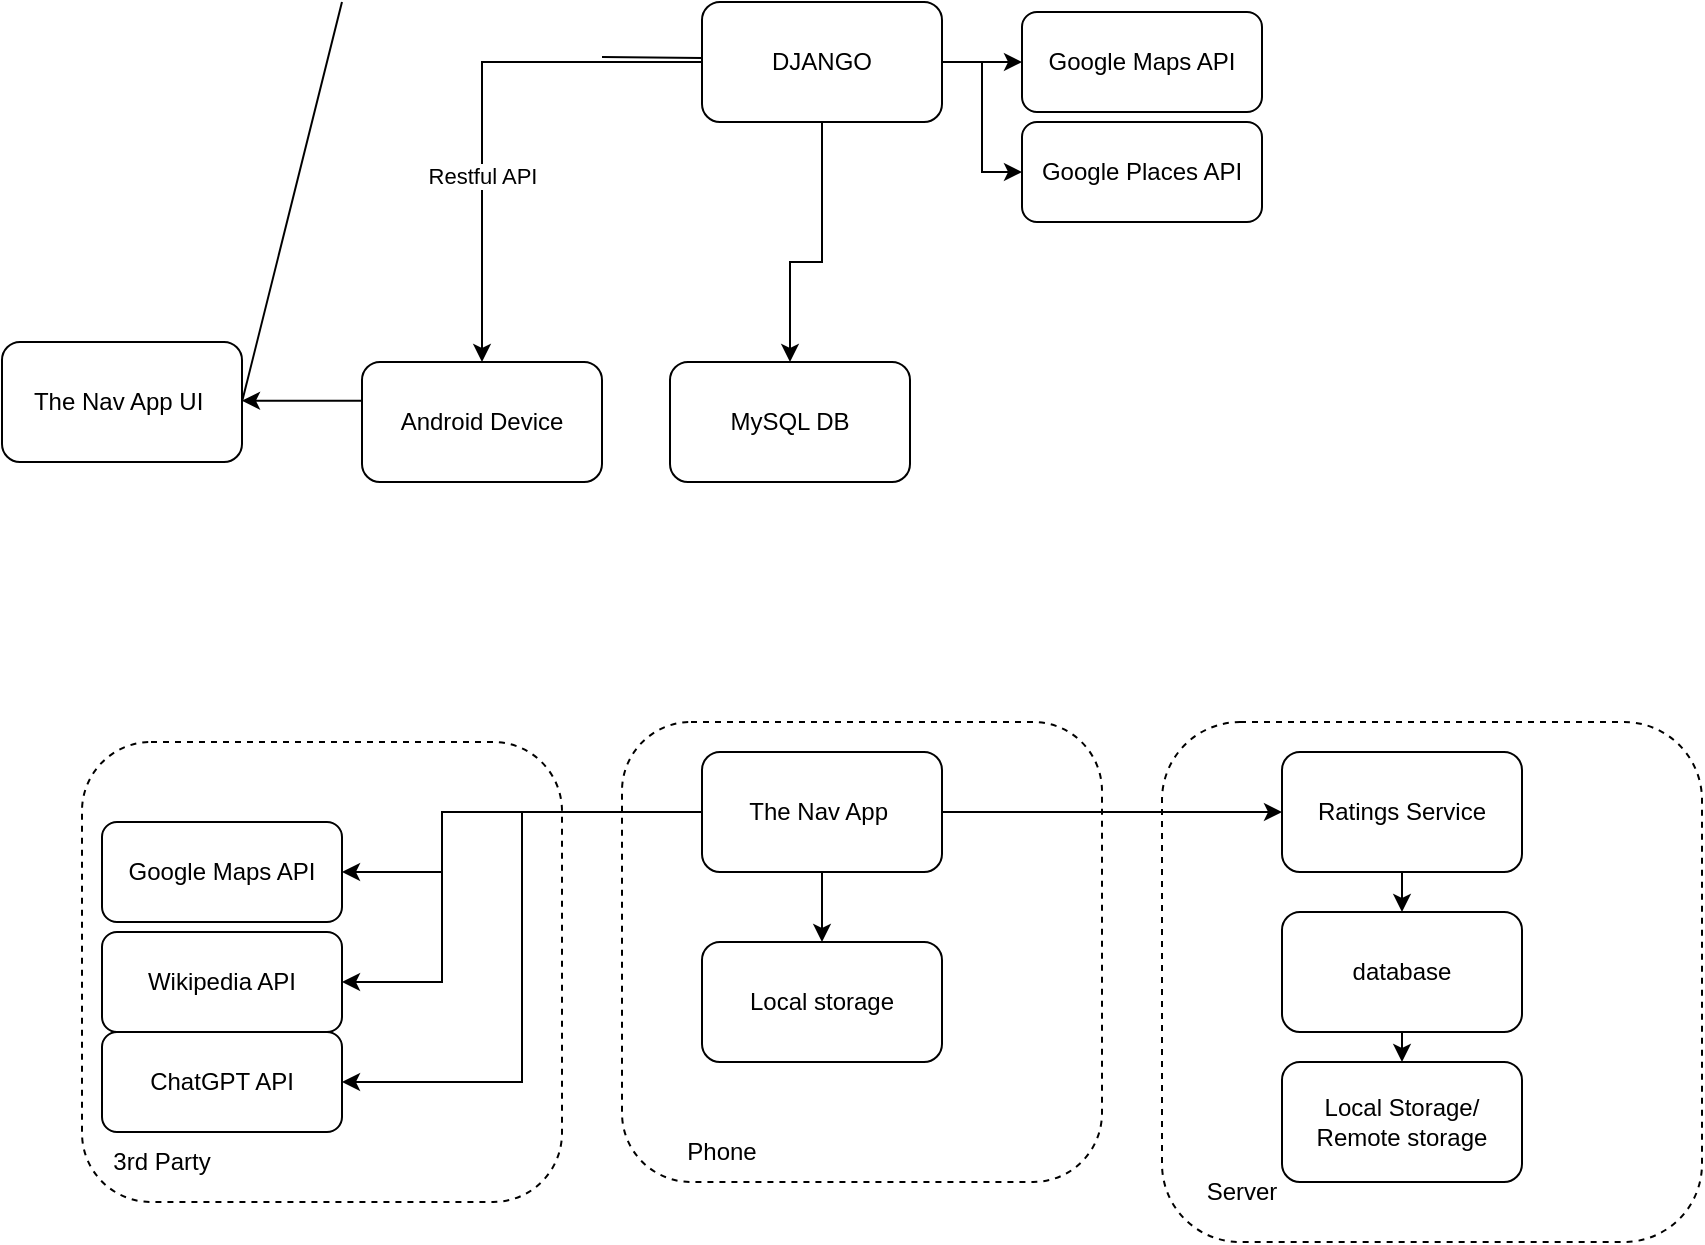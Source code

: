 <mxfile version="24.2.3" type="github">
  <diagram name="Page-1" id="iQ-f1n1S-eII0uBjh4Ej">
    <mxGraphModel dx="826" dy="509" grid="1" gridSize="10" guides="1" tooltips="1" connect="1" arrows="1" fold="1" page="1" pageScale="1" pageWidth="827" pageHeight="1169" math="0" shadow="0">
      <root>
        <mxCell id="0" />
        <mxCell id="1" parent="0" />
        <mxCell id="1hQDSbl47C3tJXMOemWi-35" value="" style="rounded=1;whiteSpace=wrap;html=1;gradientColor=none;fillColor=none;dashed=1;" vertex="1" parent="1">
          <mxGeometry x="330" y="510" width="240" height="230" as="geometry" />
        </mxCell>
        <mxCell id="1hQDSbl47C3tJXMOemWi-34" value="" style="rounded=1;whiteSpace=wrap;html=1;gradientColor=none;fillColor=none;dashed=1;" vertex="1" parent="1">
          <mxGeometry x="60" y="520" width="240" height="230" as="geometry" />
        </mxCell>
        <mxCell id="RWLqJa5GcGEu1y-GDK2T-1" value="The Nav App UI&amp;nbsp;" style="rounded=1;whiteSpace=wrap;html=1;" parent="1" vertex="1">
          <mxGeometry x="20" y="320" width="120" height="60" as="geometry" />
        </mxCell>
        <mxCell id="RWLqJa5GcGEu1y-GDK2T-5" value="Google Places API" style="rounded=1;whiteSpace=wrap;html=1;" parent="1" vertex="1">
          <mxGeometry x="530" y="210" width="120" height="50" as="geometry" />
        </mxCell>
        <mxCell id="RWLqJa5GcGEu1y-GDK2T-7" value="Android Device" style="rounded=1;whiteSpace=wrap;html=1;" parent="1" vertex="1">
          <mxGeometry x="200" y="330" width="120" height="60" as="geometry" />
        </mxCell>
        <mxCell id="RWLqJa5GcGEu1y-GDK2T-8" value="Google Maps API" style="rounded=1;whiteSpace=wrap;html=1;" parent="1" vertex="1">
          <mxGeometry x="530" y="155" width="120" height="50" as="geometry" />
        </mxCell>
        <mxCell id="1hQDSbl47C3tJXMOemWi-1" value="MySQL DB" style="rounded=1;whiteSpace=wrap;html=1;" vertex="1" parent="1">
          <mxGeometry x="354" y="330" width="120" height="60" as="geometry" />
        </mxCell>
        <mxCell id="1hQDSbl47C3tJXMOemWi-52" style="edgeStyle=orthogonalEdgeStyle;rounded=0;orthogonalLoop=1;jettySize=auto;html=1;" edge="1" parent="1" source="1hQDSbl47C3tJXMOemWi-12" target="RWLqJa5GcGEu1y-GDK2T-7">
          <mxGeometry relative="1" as="geometry" />
        </mxCell>
        <mxCell id="1hQDSbl47C3tJXMOemWi-53" value="Restful API" style="edgeLabel;html=1;align=center;verticalAlign=middle;resizable=0;points=[];" vertex="1" connectable="0" parent="1hQDSbl47C3tJXMOemWi-52">
          <mxGeometry x="0.279" relative="1" as="geometry">
            <mxPoint as="offset" />
          </mxGeometry>
        </mxCell>
        <mxCell id="1hQDSbl47C3tJXMOemWi-54" style="edgeStyle=orthogonalEdgeStyle;rounded=0;orthogonalLoop=1;jettySize=auto;html=1;" edge="1" parent="1" source="1hQDSbl47C3tJXMOemWi-12" target="1hQDSbl47C3tJXMOemWi-1">
          <mxGeometry relative="1" as="geometry">
            <Array as="points">
              <mxPoint x="430" y="280" />
            </Array>
          </mxGeometry>
        </mxCell>
        <mxCell id="1hQDSbl47C3tJXMOemWi-55" style="edgeStyle=orthogonalEdgeStyle;rounded=0;orthogonalLoop=1;jettySize=auto;html=1;" edge="1" parent="1" source="1hQDSbl47C3tJXMOemWi-12" target="RWLqJa5GcGEu1y-GDK2T-8">
          <mxGeometry relative="1" as="geometry" />
        </mxCell>
        <mxCell id="1hQDSbl47C3tJXMOemWi-56" style="edgeStyle=orthogonalEdgeStyle;rounded=0;orthogonalLoop=1;jettySize=auto;html=1;entryX=0;entryY=0.5;entryDx=0;entryDy=0;" edge="1" parent="1" source="1hQDSbl47C3tJXMOemWi-12" target="RWLqJa5GcGEu1y-GDK2T-5">
          <mxGeometry relative="1" as="geometry" />
        </mxCell>
        <mxCell id="1hQDSbl47C3tJXMOemWi-12" value="DJANGO" style="rounded=1;whiteSpace=wrap;html=1;" vertex="1" parent="1">
          <mxGeometry x="370" y="150" width="120" height="60" as="geometry" />
        </mxCell>
        <mxCell id="1hQDSbl47C3tJXMOemWi-30" style="edgeStyle=orthogonalEdgeStyle;rounded=0;orthogonalLoop=1;jettySize=auto;html=1;entryX=1;entryY=0.5;entryDx=0;entryDy=0;" edge="1" parent="1" target="1hQDSbl47C3tJXMOemWi-28">
          <mxGeometry relative="1" as="geometry">
            <mxPoint x="330.0" y="555.003" as="sourcePoint" />
            <mxPoint x="150" y="585.003" as="targetPoint" />
            <Array as="points">
              <mxPoint x="240" y="555" />
              <mxPoint x="240" y="585" />
            </Array>
          </mxGeometry>
        </mxCell>
        <mxCell id="1hQDSbl47C3tJXMOemWi-17" value="" style="endArrow=none;html=1;rounded=0;entryX=0;entryY=0.5;entryDx=0;entryDy=0;exitX=1;exitY=0.5;exitDx=0;exitDy=0;" edge="1" parent="1" source="RWLqJa5GcGEu1y-GDK2T-1">
          <mxGeometry width="50" height="50" relative="1" as="geometry">
            <mxPoint x="140" y="200" as="sourcePoint" />
            <mxPoint x="190" y="150" as="targetPoint" />
          </mxGeometry>
        </mxCell>
        <mxCell id="1hQDSbl47C3tJXMOemWi-33" style="edgeStyle=orthogonalEdgeStyle;rounded=0;orthogonalLoop=1;jettySize=auto;html=1;exitX=0;exitY=0.5;exitDx=0;exitDy=0;" edge="1" parent="1" source="1hQDSbl47C3tJXMOemWi-27" target="1hQDSbl47C3tJXMOemWi-32">
          <mxGeometry relative="1" as="geometry">
            <mxPoint x="370.0" y="620.003" as="sourcePoint" />
            <mxPoint x="129.957" y="679.96" as="targetPoint" />
            <Array as="points">
              <mxPoint x="240" y="555" />
              <mxPoint x="240" y="640" />
            </Array>
          </mxGeometry>
        </mxCell>
        <mxCell id="1hQDSbl47C3tJXMOemWi-19" value="" style="endArrow=none;html=1;rounded=0;" edge="1" parent="1">
          <mxGeometry width="50" height="50" relative="1" as="geometry">
            <mxPoint x="320" y="177.5" as="sourcePoint" />
            <mxPoint x="370" y="178" as="targetPoint" />
          </mxGeometry>
        </mxCell>
        <mxCell id="1hQDSbl47C3tJXMOemWi-37" style="edgeStyle=orthogonalEdgeStyle;rounded=0;orthogonalLoop=1;jettySize=auto;html=1;" edge="1" parent="1" source="1hQDSbl47C3tJXMOemWi-27" target="1hQDSbl47C3tJXMOemWi-36">
          <mxGeometry relative="1" as="geometry" />
        </mxCell>
        <mxCell id="1hQDSbl47C3tJXMOemWi-41" style="edgeStyle=orthogonalEdgeStyle;rounded=0;orthogonalLoop=1;jettySize=auto;html=1;entryX=1;entryY=0.5;entryDx=0;entryDy=0;" edge="1" parent="1" source="1hQDSbl47C3tJXMOemWi-27" target="1hQDSbl47C3tJXMOemWi-40">
          <mxGeometry relative="1" as="geometry" />
        </mxCell>
        <mxCell id="1hQDSbl47C3tJXMOemWi-45" style="edgeStyle=orthogonalEdgeStyle;rounded=0;orthogonalLoop=1;jettySize=auto;html=1;" edge="1" parent="1" source="1hQDSbl47C3tJXMOemWi-27" target="1hQDSbl47C3tJXMOemWi-44">
          <mxGeometry relative="1" as="geometry" />
        </mxCell>
        <mxCell id="1hQDSbl47C3tJXMOemWi-27" value="The Nav App&amp;nbsp;" style="rounded=1;whiteSpace=wrap;html=1;" vertex="1" parent="1">
          <mxGeometry x="370" y="525" width="120" height="60" as="geometry" />
        </mxCell>
        <mxCell id="1hQDSbl47C3tJXMOemWi-28" value="Google Maps API" style="rounded=1;whiteSpace=wrap;html=1;" vertex="1" parent="1">
          <mxGeometry x="70" y="560" width="120" height="50" as="geometry" />
        </mxCell>
        <mxCell id="1hQDSbl47C3tJXMOemWi-32" value="Wikipedia API" style="rounded=1;whiteSpace=wrap;html=1;" vertex="1" parent="1">
          <mxGeometry x="70" y="615" width="120" height="50" as="geometry" />
        </mxCell>
        <mxCell id="1hQDSbl47C3tJXMOemWi-36" value="Local storage" style="rounded=1;whiteSpace=wrap;html=1;" vertex="1" parent="1">
          <mxGeometry x="370" y="620" width="120" height="60" as="geometry" />
        </mxCell>
        <mxCell id="1hQDSbl47C3tJXMOemWi-38" value="3rd Party" style="text;html=1;align=center;verticalAlign=middle;whiteSpace=wrap;rounded=0;" vertex="1" parent="1">
          <mxGeometry x="70" y="715" width="60" height="30" as="geometry" />
        </mxCell>
        <mxCell id="1hQDSbl47C3tJXMOemWi-39" value="Phone" style="text;html=1;align=center;verticalAlign=middle;whiteSpace=wrap;rounded=0;" vertex="1" parent="1">
          <mxGeometry x="350" y="710" width="60" height="30" as="geometry" />
        </mxCell>
        <mxCell id="1hQDSbl47C3tJXMOemWi-40" value="ChatGPT API" style="rounded=1;whiteSpace=wrap;html=1;" vertex="1" parent="1">
          <mxGeometry x="70" y="665" width="120" height="50" as="geometry" />
        </mxCell>
        <mxCell id="1hQDSbl47C3tJXMOemWi-42" value="" style="rounded=1;whiteSpace=wrap;html=1;gradientColor=none;fillColor=none;dashed=1;" vertex="1" parent="1">
          <mxGeometry x="600" y="510" width="270" height="260" as="geometry" />
        </mxCell>
        <mxCell id="1hQDSbl47C3tJXMOemWi-43" value="Server" style="text;html=1;align=center;verticalAlign=middle;whiteSpace=wrap;rounded=0;" vertex="1" parent="1">
          <mxGeometry x="610" y="730" width="60" height="30" as="geometry" />
        </mxCell>
        <mxCell id="1hQDSbl47C3tJXMOemWi-48" style="edgeStyle=orthogonalEdgeStyle;rounded=0;orthogonalLoop=1;jettySize=auto;html=1;exitX=0.5;exitY=1;exitDx=0;exitDy=0;entryX=0.5;entryY=0;entryDx=0;entryDy=0;" edge="1" parent="1" source="1hQDSbl47C3tJXMOemWi-44" target="1hQDSbl47C3tJXMOemWi-46">
          <mxGeometry relative="1" as="geometry" />
        </mxCell>
        <mxCell id="1hQDSbl47C3tJXMOemWi-44" value="Ratings Service" style="rounded=1;whiteSpace=wrap;html=1;" vertex="1" parent="1">
          <mxGeometry x="660" y="525" width="120" height="60" as="geometry" />
        </mxCell>
        <mxCell id="1hQDSbl47C3tJXMOemWi-49" style="edgeStyle=orthogonalEdgeStyle;rounded=0;orthogonalLoop=1;jettySize=auto;html=1;exitX=0.5;exitY=1;exitDx=0;exitDy=0;entryX=0.5;entryY=0;entryDx=0;entryDy=0;" edge="1" parent="1" source="1hQDSbl47C3tJXMOemWi-46" target="1hQDSbl47C3tJXMOemWi-47">
          <mxGeometry relative="1" as="geometry" />
        </mxCell>
        <mxCell id="1hQDSbl47C3tJXMOemWi-46" value="database" style="rounded=1;whiteSpace=wrap;html=1;" vertex="1" parent="1">
          <mxGeometry x="660" y="605" width="120" height="60" as="geometry" />
        </mxCell>
        <mxCell id="1hQDSbl47C3tJXMOemWi-47" value="Local Storage/ Remote storage" style="rounded=1;whiteSpace=wrap;html=1;" vertex="1" parent="1">
          <mxGeometry x="660" y="680" width="120" height="60" as="geometry" />
        </mxCell>
        <mxCell id="1hQDSbl47C3tJXMOemWi-61" style="edgeStyle=orthogonalEdgeStyle;rounded=0;orthogonalLoop=1;jettySize=auto;html=1;entryX=1;entryY=0.75;entryDx=0;entryDy=0;" edge="1" parent="1">
          <mxGeometry relative="1" as="geometry">
            <mxPoint x="200" y="349.38" as="sourcePoint" />
            <mxPoint x="140" y="349.38" as="targetPoint" />
            <Array as="points">
              <mxPoint x="170" y="349.38" />
              <mxPoint x="170" y="349.38" />
            </Array>
          </mxGeometry>
        </mxCell>
      </root>
    </mxGraphModel>
  </diagram>
</mxfile>
